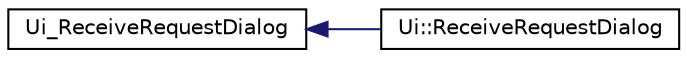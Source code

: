 digraph "Graphical Class Hierarchy"
{
 // LATEX_PDF_SIZE
  edge [fontname="Helvetica",fontsize="10",labelfontname="Helvetica",labelfontsize="10"];
  node [fontname="Helvetica",fontsize="10",shape=record];
  rankdir="LR";
  Node0 [label="Ui_ReceiveRequestDialog",height=0.2,width=0.4,color="black", fillcolor="white", style="filled",URL="$class_ui___receive_request_dialog.html",tooltip=" "];
  Node0 -> Node1 [dir="back",color="midnightblue",fontsize="10",style="solid",fontname="Helvetica"];
  Node1 [label="Ui::ReceiveRequestDialog",height=0.2,width=0.4,color="black", fillcolor="white", style="filled",URL="$class_ui_1_1_receive_request_dialog.html",tooltip=" "];
}
